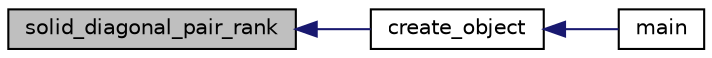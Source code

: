 digraph "solid_diagonal_pair_rank"
{
  edge [fontname="Helvetica",fontsize="10",labelfontname="Helvetica",labelfontsize="10"];
  node [fontname="Helvetica",fontsize="10",shape=record];
  rankdir="LR";
  Node729 [label="solid_diagonal_pair_rank",height=0.2,width=0.4,color="black", fillcolor="grey75", style="filled", fontcolor="black"];
  Node729 -> Node730 [dir="back",color="midnightblue",fontsize="10",style="solid",fontname="Helvetica"];
  Node730 [label="create_object",height=0.2,width=0.4,color="black", fillcolor="white", style="filled",URL="$de/d10/hamming_8_c.html#a290a0a0fa4965131997904ad9fe1840b"];
  Node730 -> Node731 [dir="back",color="midnightblue",fontsize="10",style="solid",fontname="Helvetica"];
  Node731 [label="main",height=0.2,width=0.4,color="black", fillcolor="white", style="filled",URL="$de/d10/hamming_8_c.html#a3c04138a5bfe5d72780bb7e82a18e627"];
}
